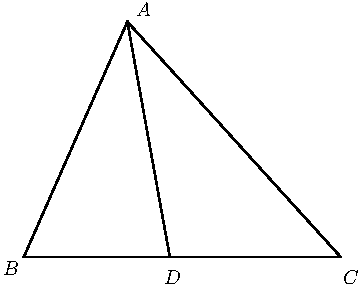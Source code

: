  /* Geogebra to Asymptote conversion, documentation at artofproblemsolving.com/Wiki go to User:Azjps/geogebra */
import graph; size(6.cm); 
real labelscalefactor = 0.5; /* changes label-to-point distance */
pen dps = linewidth(0.7) + fontsize(10); defaultpen(dps); /* default pen style */ 
pen dotstyle = black; /* point style */ 
real xmin = -3., xmax = 3., ymin = -3., ymax = 3.;  /* image dimensions */

 /* draw figures */
draw((-2.52843622753421,-1.9661210101203501)--(-0.8331105346359746,1.8868919282847216), linewidth(0.8)); 
draw((-0.8331105346359746,1.8868919282847216)--(2.660287862851298,-1.9661210101203501), linewidth(0.8)); 
draw((-2.52843622753421,-1.9661210101203501)--(2.660287862851298,-1.9661210101203501), linewidth(0.8)); 
draw((-0.8331105346359746,1.8868919282847216)--(-0.13767336446217993,-1.9661210101203501), linewidth(0.8)); 
 /* dots and labels */
dot((-2.52843622753421,-1.9661210101203501),linewidth(1.pt) + dotstyle); 
label("$B$", (-2.913737521374718,-2.3000487981154563), NE * labelscalefactor); 
dot((2.660287862851298,-1.9661210101203501),linewidth(1.pt) + dotstyle); 
label("$C$", (2.660287862851298,-2.4541693156516593), NE * labelscalefactor); 
dot((-0.8331105346359746,1.8868919282847216),linewidth(1.pt) + dotstyle); 
label("$A$", (-0.7303635229451725,1.9382654341301226), NE * labelscalefactor); 
dot((-0.13767336446217993,-1.9661210101203501),linewidth(1.pt) + dotstyle); 
label("$D$", (-0.2680019703365629,-2.4541693156516593), NE * labelscalefactor); 
clip((xmin,ymin)--(xmin,ymax)--(xmax,ymax)--(xmax,ymin)--cycle); 
 /* end of picture */
